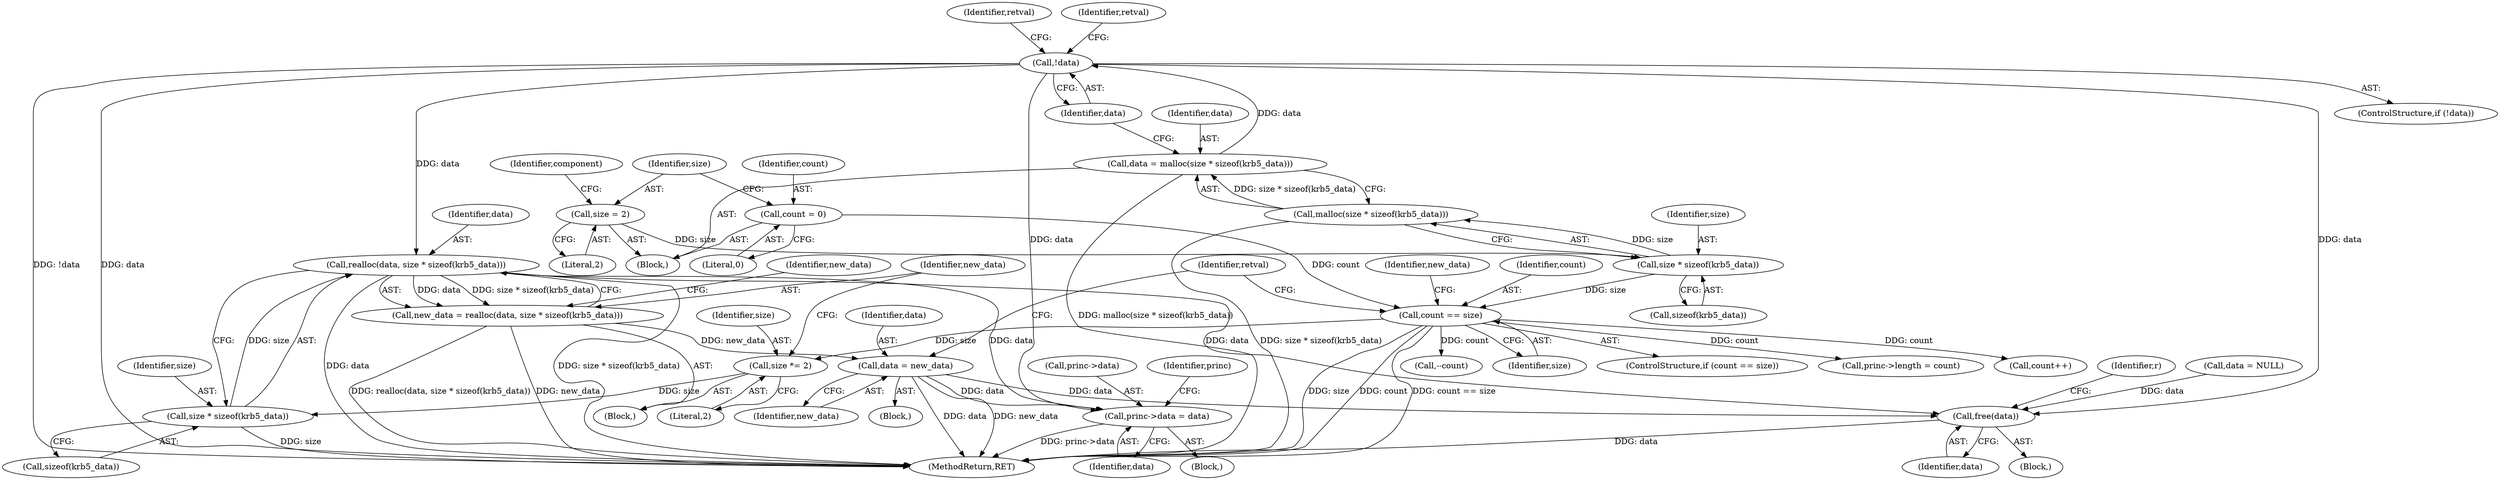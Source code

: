 digraph "0_krb5_f0c094a1b745d91ef2f9a4eae2149aac026a5789@API" {
"1000173" [label="(Call,realloc(data, size * sizeof(krb5_data)))"];
"1000142" [label="(Call,!data)"];
"1000134" [label="(Call,data = malloc(size * sizeof(krb5_data)))"];
"1000136" [label="(Call,malloc(size * sizeof(krb5_data)))"];
"1000137" [label="(Call,size * sizeof(krb5_data))"];
"1000127" [label="(Call,size = 2)"];
"1000175" [label="(Call,size * sizeof(krb5_data))"];
"1000168" [label="(Call,size *= 2)"];
"1000160" [label="(Call,count == size)"];
"1000123" [label="(Call,count = 0)"];
"1000171" [label="(Call,new_data = realloc(data, size * sizeof(krb5_data)))"];
"1000182" [label="(Call,data = new_data)"];
"1000244" [label="(Call,princ->data = data)"];
"1000275" [label="(Call,free(data))"];
"1000127" [label="(Call,size = 2)"];
"1000160" [label="(Call,count == size)"];
"1000173" [label="(Call,realloc(data, size * sizeof(krb5_data)))"];
"1000175" [label="(Call,size * sizeof(krb5_data))"];
"1000159" [label="(ControlStructure,if (count == size))"];
"1000141" [label="(ControlStructure,if (!data))"];
"1000249" [label="(Call,princ->length = count)"];
"1000139" [label="(Call,sizeof(krb5_data))"];
"1000163" [label="(Block,)"];
"1000180" [label="(Identifier,new_data)"];
"1000248" [label="(Identifier,data)"];
"1000281" [label="(MethodReturn,RET)"];
"1000170" [label="(Literal,2)"];
"1000168" [label="(Call,size *= 2)"];
"1000192" [label="(Identifier,retval)"];
"1000136" [label="(Call,malloc(size * sizeof(krb5_data)))"];
"1000137" [label="(Call,size * sizeof(krb5_data))"];
"1000221" [label="(Call,count++)"];
"1000124" [label="(Identifier,count)"];
"1000177" [label="(Call,sizeof(krb5_data))"];
"1000276" [label="(Identifier,data)"];
"1000244" [label="(Call,princ->data = data)"];
"1000123" [label="(Call,count = 0)"];
"1000251" [label="(Identifier,princ)"];
"1000174" [label="(Identifier,data)"];
"1000128" [label="(Identifier,size)"];
"1000132" [label="(Identifier,component)"];
"1000162" [label="(Identifier,size)"];
"1000265" [label="(Call,--count)"];
"1000275" [label="(Call,free(data))"];
"1000262" [label="(Block,)"];
"1000278" [label="(Identifier,r)"];
"1000142" [label="(Call,!data)"];
"1000176" [label="(Identifier,size)"];
"1000109" [label="(Block,)"];
"1000150" [label="(Identifier,retval)"];
"1000129" [label="(Literal,2)"];
"1000226" [label="(Block,)"];
"1000125" [label="(Literal,0)"];
"1000146" [label="(Identifier,retval)"];
"1000143" [label="(Identifier,data)"];
"1000171" [label="(Call,new_data = realloc(data, size * sizeof(krb5_data)))"];
"1000245" [label="(Call,princ->data)"];
"1000181" [label="(Block,)"];
"1000172" [label="(Identifier,new_data)"];
"1000169" [label="(Identifier,size)"];
"1000182" [label="(Call,data = new_data)"];
"1000134" [label="(Call,data = malloc(size * sizeof(krb5_data)))"];
"1000166" [label="(Identifier,new_data)"];
"1000135" [label="(Identifier,data)"];
"1000184" [label="(Identifier,new_data)"];
"1000183" [label="(Identifier,data)"];
"1000257" [label="(Call,data = NULL)"];
"1000138" [label="(Identifier,size)"];
"1000161" [label="(Identifier,count)"];
"1000173" -> "1000171"  [label="AST: "];
"1000173" -> "1000175"  [label="CFG: "];
"1000174" -> "1000173"  [label="AST: "];
"1000175" -> "1000173"  [label="AST: "];
"1000171" -> "1000173"  [label="CFG: "];
"1000173" -> "1000281"  [label="DDG: data"];
"1000173" -> "1000281"  [label="DDG: size * sizeof(krb5_data)"];
"1000173" -> "1000171"  [label="DDG: data"];
"1000173" -> "1000171"  [label="DDG: size * sizeof(krb5_data)"];
"1000142" -> "1000173"  [label="DDG: data"];
"1000175" -> "1000173"  [label="DDG: size"];
"1000173" -> "1000244"  [label="DDG: data"];
"1000173" -> "1000275"  [label="DDG: data"];
"1000142" -> "1000141"  [label="AST: "];
"1000142" -> "1000143"  [label="CFG: "];
"1000143" -> "1000142"  [label="AST: "];
"1000146" -> "1000142"  [label="CFG: "];
"1000150" -> "1000142"  [label="CFG: "];
"1000142" -> "1000281"  [label="DDG: !data"];
"1000142" -> "1000281"  [label="DDG: data"];
"1000134" -> "1000142"  [label="DDG: data"];
"1000142" -> "1000244"  [label="DDG: data"];
"1000142" -> "1000275"  [label="DDG: data"];
"1000134" -> "1000109"  [label="AST: "];
"1000134" -> "1000136"  [label="CFG: "];
"1000135" -> "1000134"  [label="AST: "];
"1000136" -> "1000134"  [label="AST: "];
"1000143" -> "1000134"  [label="CFG: "];
"1000134" -> "1000281"  [label="DDG: malloc(size * sizeof(krb5_data))"];
"1000136" -> "1000134"  [label="DDG: size * sizeof(krb5_data)"];
"1000136" -> "1000137"  [label="CFG: "];
"1000137" -> "1000136"  [label="AST: "];
"1000136" -> "1000281"  [label="DDG: size * sizeof(krb5_data)"];
"1000137" -> "1000136"  [label="DDG: size"];
"1000137" -> "1000139"  [label="CFG: "];
"1000138" -> "1000137"  [label="AST: "];
"1000139" -> "1000137"  [label="AST: "];
"1000127" -> "1000137"  [label="DDG: size"];
"1000137" -> "1000160"  [label="DDG: size"];
"1000127" -> "1000109"  [label="AST: "];
"1000127" -> "1000129"  [label="CFG: "];
"1000128" -> "1000127"  [label="AST: "];
"1000129" -> "1000127"  [label="AST: "];
"1000132" -> "1000127"  [label="CFG: "];
"1000175" -> "1000177"  [label="CFG: "];
"1000176" -> "1000175"  [label="AST: "];
"1000177" -> "1000175"  [label="AST: "];
"1000175" -> "1000281"  [label="DDG: size"];
"1000168" -> "1000175"  [label="DDG: size"];
"1000168" -> "1000163"  [label="AST: "];
"1000168" -> "1000170"  [label="CFG: "];
"1000169" -> "1000168"  [label="AST: "];
"1000170" -> "1000168"  [label="AST: "];
"1000172" -> "1000168"  [label="CFG: "];
"1000160" -> "1000168"  [label="DDG: size"];
"1000160" -> "1000159"  [label="AST: "];
"1000160" -> "1000162"  [label="CFG: "];
"1000161" -> "1000160"  [label="AST: "];
"1000162" -> "1000160"  [label="AST: "];
"1000166" -> "1000160"  [label="CFG: "];
"1000192" -> "1000160"  [label="CFG: "];
"1000160" -> "1000281"  [label="DDG: count == size"];
"1000160" -> "1000281"  [label="DDG: size"];
"1000160" -> "1000281"  [label="DDG: count"];
"1000123" -> "1000160"  [label="DDG: count"];
"1000160" -> "1000221"  [label="DDG: count"];
"1000160" -> "1000249"  [label="DDG: count"];
"1000160" -> "1000265"  [label="DDG: count"];
"1000123" -> "1000109"  [label="AST: "];
"1000123" -> "1000125"  [label="CFG: "];
"1000124" -> "1000123"  [label="AST: "];
"1000125" -> "1000123"  [label="AST: "];
"1000128" -> "1000123"  [label="CFG: "];
"1000171" -> "1000163"  [label="AST: "];
"1000172" -> "1000171"  [label="AST: "];
"1000180" -> "1000171"  [label="CFG: "];
"1000171" -> "1000281"  [label="DDG: new_data"];
"1000171" -> "1000281"  [label="DDG: realloc(data, size * sizeof(krb5_data))"];
"1000171" -> "1000182"  [label="DDG: new_data"];
"1000182" -> "1000181"  [label="AST: "];
"1000182" -> "1000184"  [label="CFG: "];
"1000183" -> "1000182"  [label="AST: "];
"1000184" -> "1000182"  [label="AST: "];
"1000192" -> "1000182"  [label="CFG: "];
"1000182" -> "1000281"  [label="DDG: new_data"];
"1000182" -> "1000281"  [label="DDG: data"];
"1000182" -> "1000244"  [label="DDG: data"];
"1000182" -> "1000275"  [label="DDG: data"];
"1000244" -> "1000226"  [label="AST: "];
"1000244" -> "1000248"  [label="CFG: "];
"1000245" -> "1000244"  [label="AST: "];
"1000248" -> "1000244"  [label="AST: "];
"1000251" -> "1000244"  [label="CFG: "];
"1000244" -> "1000281"  [label="DDG: princ->data"];
"1000275" -> "1000262"  [label="AST: "];
"1000275" -> "1000276"  [label="CFG: "];
"1000276" -> "1000275"  [label="AST: "];
"1000278" -> "1000275"  [label="CFG: "];
"1000275" -> "1000281"  [label="DDG: data"];
"1000257" -> "1000275"  [label="DDG: data"];
}
